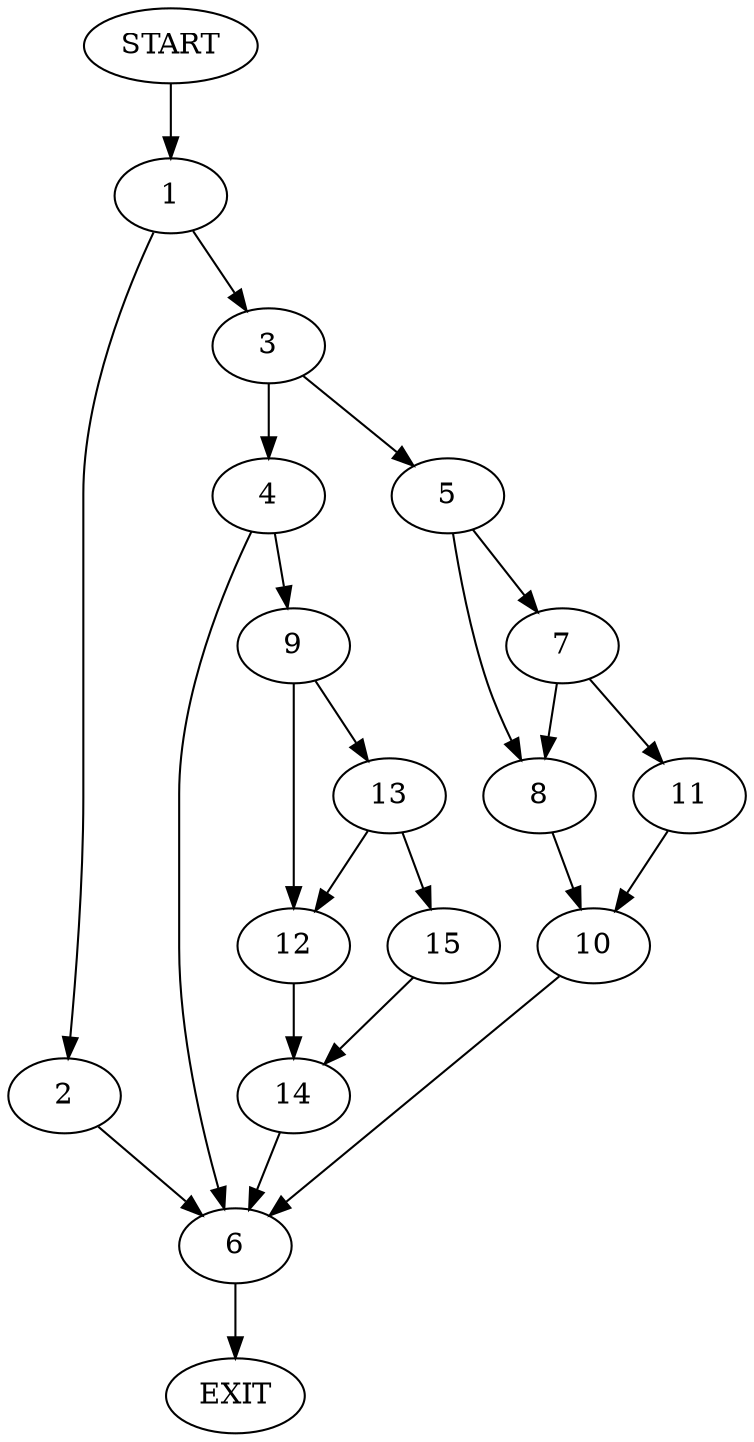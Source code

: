 digraph {
0 [label="START"]
16 [label="EXIT"]
0 -> 1
1 -> 2
1 -> 3
3 -> 4
3 -> 5
2 -> 6
6 -> 16
5 -> 7
5 -> 8
4 -> 6
4 -> 9
8 -> 10
7 -> 8
7 -> 11
11 -> 10
10 -> 6
9 -> 12
9 -> 13
12 -> 14
13 -> 15
13 -> 12
15 -> 14
14 -> 6
}

